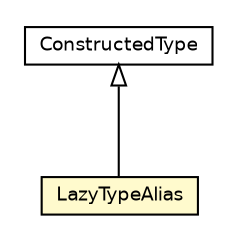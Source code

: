 #!/usr/local/bin/dot
#
# Class diagram 
# Generated by UMLGraph version 5.2 (http://www.umlgraph.org/)
#

digraph G {
	edge [fontname="Helvetica",fontsize=10,labelfontname="Helvetica",labelfontsize=10];
	node [fontname="Helvetica",fontsize=10,shape=plaintext];
	nodesep=0.25;
	ranksep=0.5;
	// chameleon.core.type.ConstructedType
	c29199 [label=<<table title="chameleon.core.type.ConstructedType" border="0" cellborder="1" cellspacing="0" cellpadding="2" port="p" href="../ConstructedType.html">
		<tr><td><table border="0" cellspacing="0" cellpadding="1">
<tr><td align="center" balign="center"> ConstructedType </td></tr>
		</table></td></tr>
		</table>>, fontname="Helvetica", fontcolor="black", fontsize=9.0];
	// chameleon.core.type.generics.FormalTypeParameter.LazyTypeAlias
	c29215 [label=<<table title="chameleon.core.type.generics.FormalTypeParameter.LazyTypeAlias" border="0" cellborder="1" cellspacing="0" cellpadding="2" port="p" bgcolor="lemonChiffon" href="./FormalTypeParameter.LazyTypeAlias.html">
		<tr><td><table border="0" cellspacing="0" cellpadding="1">
<tr><td align="center" balign="center"> LazyTypeAlias </td></tr>
		</table></td></tr>
		</table>>, fontname="Helvetica", fontcolor="black", fontsize=9.0];
	//chameleon.core.type.generics.FormalTypeParameter.LazyTypeAlias extends chameleon.core.type.ConstructedType
	c29199:p -> c29215:p [dir=back,arrowtail=empty];
}

